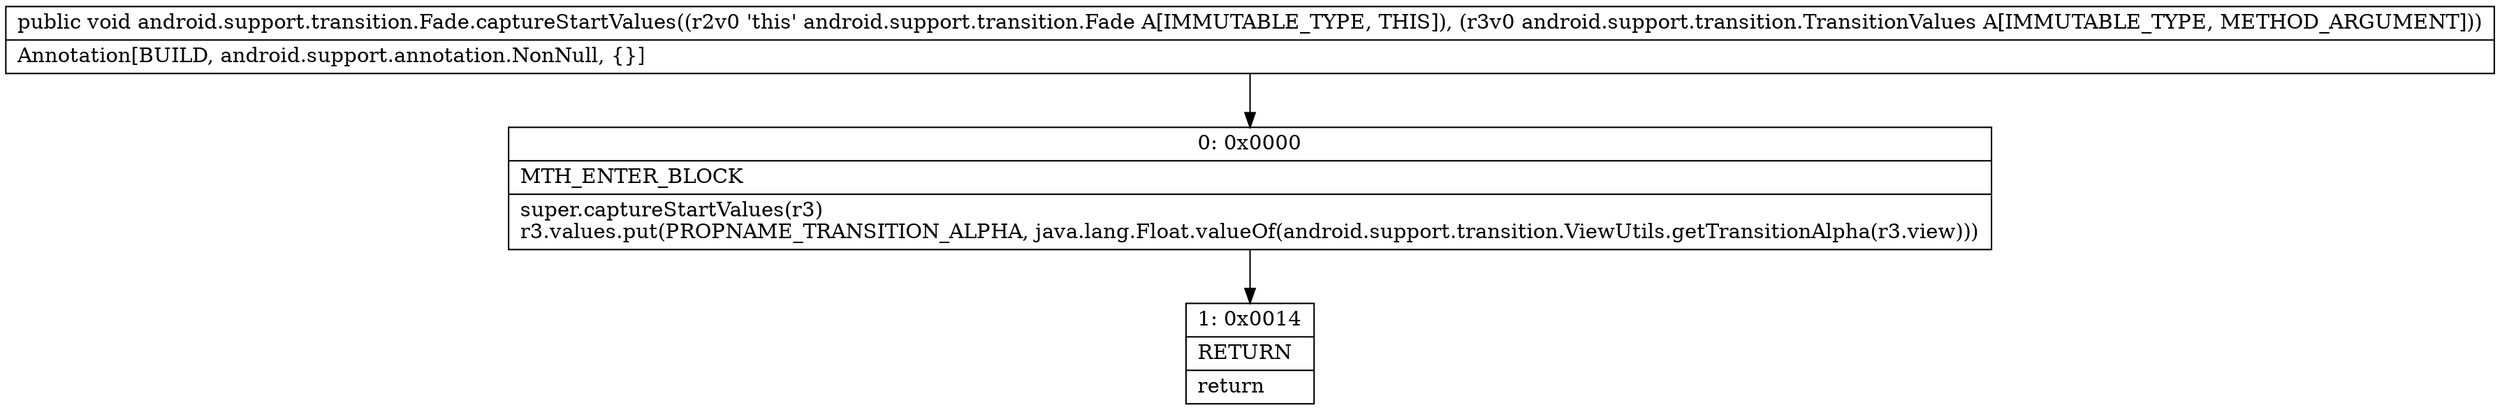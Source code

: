 digraph "CFG forandroid.support.transition.Fade.captureStartValues(Landroid\/support\/transition\/TransitionValues;)V" {
Node_0 [shape=record,label="{0\:\ 0x0000|MTH_ENTER_BLOCK\l|super.captureStartValues(r3)\lr3.values.put(PROPNAME_TRANSITION_ALPHA, java.lang.Float.valueOf(android.support.transition.ViewUtils.getTransitionAlpha(r3.view)))\l}"];
Node_1 [shape=record,label="{1\:\ 0x0014|RETURN\l|return\l}"];
MethodNode[shape=record,label="{public void android.support.transition.Fade.captureStartValues((r2v0 'this' android.support.transition.Fade A[IMMUTABLE_TYPE, THIS]), (r3v0 android.support.transition.TransitionValues A[IMMUTABLE_TYPE, METHOD_ARGUMENT]))  | Annotation[BUILD, android.support.annotation.NonNull, \{\}]\l}"];
MethodNode -> Node_0;
Node_0 -> Node_1;
}

